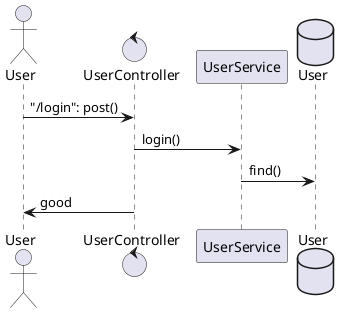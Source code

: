@startuml
actor User
control UserController
participant "UserService"
database "User" as UserDB

User -> UserController: "/login": post()
UserController -> UserService: login()
UserService -> UserDB: find()
UserController -> User: good
@enduml